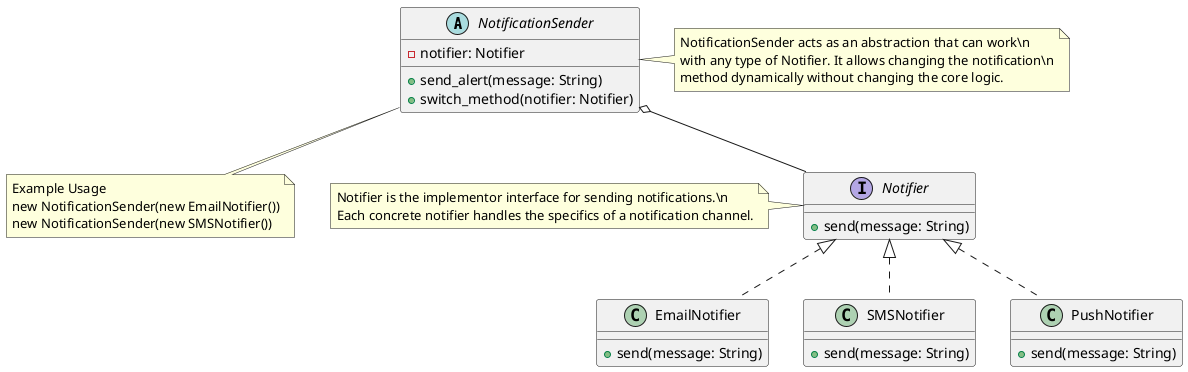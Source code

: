 @startuml
' Define the abstraction for sending notifications
abstract class NotificationSender {
    -notifier: Notifier
    +send_alert(message: String)
    +switch_method(notifier: Notifier)
}

' Define the implementor interface for different notification methods
interface Notifier {
    +send(message: String)
}

' Concrete implementor for Email notification
class EmailNotifier implements Notifier {
    +send(message: String)
}

' Concrete implementor for SMS notification
class SMSNotifier implements Notifier {
    +send(message: String)
}

' Concrete implementor for Push notification
class PushNotifier implements Notifier {
    +send(message: String)
}

' Show the bridge between NotificationSender and Notifier
NotificationSender o-- Notifier

note right of NotificationSender
  NotificationSender acts as an abstraction that can work\n
  with any type of Notifier. It allows changing the notification\n
  method dynamically without changing the core logic.
end note

note left of Notifier
  Notifier is the implementor interface for sending notifications.\n
  Each concrete notifier handles the specifics of a notification channel.
end note

note "Example Usage\nnew NotificationSender(new EmailNotifier())\nnew NotificationSender(new SMSNotifier())" as N1
NotificationSender -down- N1

@enduml
